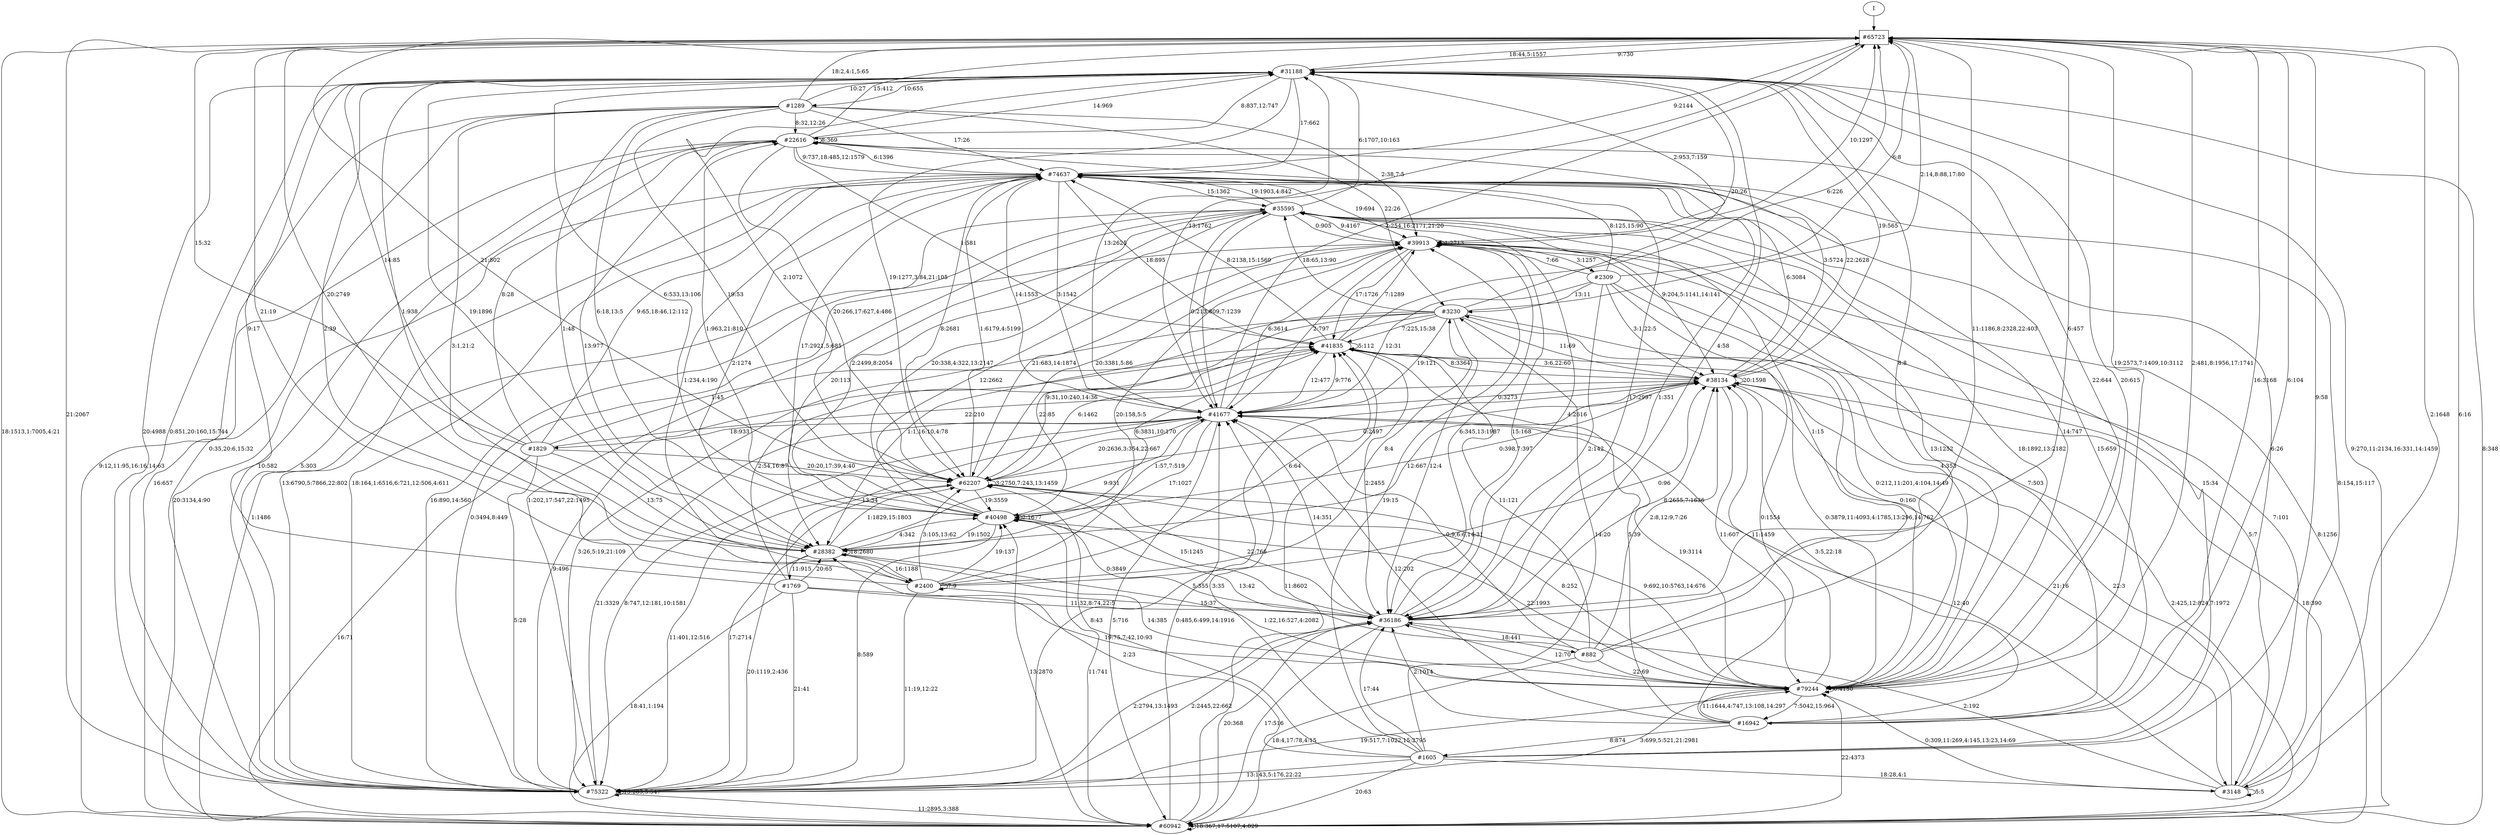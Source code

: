 // produced with flexfringe from git commitd1cf04ada0831d0605a3651971ef9a02091d8823
// dfasat/flexfringe -h=alergia -d=alergia_data -o=experiments/flexfringe_pautomac_study/flexfringe_data/exp48_n150_p0_01dfa -n=150 -p=0.01 /Users/nicholasrenninger/Google Drive/Grad School/specification learning/code/DPFA_DTS_product_experiment/dfasatInvestigations/experiments/flexfringe_pautomac_study/flexfringe_data/flexfringe_pautomac_study_train 
digraph DFA {
	0 [label="root" shape=box];
		I -> 0;
	0 [ label="#65723"  ];
		0 -> 1505 [label="9:730"  ];
		0 -> 6 [label="20:2749"  ];
		0 -> 23 [label="18:1513,1:7005,4:21"  ];
		0 -> 80 [label="16:3168"  ];
		0 -> 175 [label="19:2573,7:1409,10:3112"  ];
		0 -> 133 [label="21:2067"  ];
		0 -> 287 [label="2:1648"  ];
		0 -> 341 [label="13:1762"  ];
		0 -> 441 [label="11:1186,8:2328,22:403"  ];
	6 [ label="#28382"  ];
		6 -> 1422 [label="4:342"  ];
		6 -> 1505 [label="19:1896"  ];
		6 -> 6 [label="18:2680"  ];
		6 -> 24 [label="12:667"  ];
		6 -> 175 [label="14:385"  ];
		6 -> 133 [label="20:1119,2:436"  ];
		6 -> 341 [label="9:931"  ];
		6 -> 3487 [label="1:1829,15:1803"  ];
		6 -> 4122 [label="11:915"  ];
		6 -> 4899 [label="16:1188"  ];
	4122 [ label="#1769"  ];
		4122 -> 1505 [label="9:17"  ];
		4122 -> 6 [label="20:65"  ];
		4122 -> 23 [label="18:41,1:194"  ];
		4122 -> 175 [label="19:75,7:42,10:93"  ];
		4122 -> 89 [label="2:54,16:87"  ];
		4122 -> 133 [label="21:41"  ];
		4122 -> 341 [label="13:34"  ];
		4122 -> 441 [label="11:32,8:74,22:5"  ];
	4899 [ label="#2400"  ];
		4899 -> 0 [label="21:19"  ];
		4899 -> 1422 [label="19:137"  ];
		4899 -> 1505 [label="2:39"  ];
		4899 -> 24 [label="0:96"  ];
		4899 -> 89 [label="6:64"  ];
		4899 -> 133 [label="11:19,12:22"  ];
		4899 -> 240 [label="1:234,4:190"  ];
		4899 -> 362 [label="8:4"  ];
		4899 -> 441 [label="15:37"  ];
		4899 -> 3487 [label="3:105,13:62"  ];
		4899 -> 4899 [label="7:9"  ];
		4899 -> 12746 [label="20:158,5:5"  ];
	287 [ label="#3148"  ];
		287 -> 0 [label="6:16"  ];
		287 -> 24 [label="22:3"  ];
		287 -> 175 [label="0:309,11:269,4:145,13:23,14:69"  ];
		287 -> 240 [label="8:154,15:117"  ];
		287 -> 287 [label="5:5"  ];
		287 -> 341 [label="12:40"  ];
		287 -> 441 [label="2:192"  ];
		287 -> 12746 [label="7:101"  ];
	1505 [ label="#31188"  ];
		1505 -> 0 [label="18:44,5:1557"  ];
		1505 -> 1422 [label="6:533,13:106"  ];
		1505 -> 6 [label="1:938"  ];
		1505 -> 23 [label="9:270,11:2134,16:331,14:1459"  ];
		1505 -> 175 [label="22:644"  ];
		1505 -> 133 [label="0:851,20:160,15:744"  ];
		1505 -> 240 [label="17:662"  ];
		1505 -> 441 [label="4:58"  ];
		1505 -> 3487 [label="19:1277,3:84,21:105"  ];
		1505 -> 5497 [label="8:837,12:747"  ];
		1505 -> 7119 [label="10:655"  ];
		1505 -> 12746 [label="2:953,7:159"  ];
	7119 [ label="#1289"  ];
		7119 -> 0 [label="18:2,4:1,5:65"  ];
		7119 -> 1422 [label="6:18,13:5"  ];
		7119 -> 1505 [label="10:27"  ];
		7119 -> 6 [label="1:48"  ];
		7119 -> 23 [label="9:12,11:95,16:16,14:63"  ];
		7119 -> 133 [label="0:35,20:6,15:32"  ];
		7119 -> 240 [label="17:26"  ];
		7119 -> 362 [label="22:26"  ];
		7119 -> 3487 [label="19:53"  ];
		7119 -> 4899 [label="3:1,21:2"  ];
		7119 -> 5497 [label="8:32,12:26"  ];
		7119 -> 12746 [label="2:38,7:5"  ];
	23 [ label="#60942"  ];
		23 -> 1422 [label="13:2870"  ];
		23 -> 1505 [label="8:348"  ];
		23 -> 23 [label="18:367,17:5107,4:829"  ];
		23 -> 24 [label="2:425,12:824,7:1972"  ];
		23 -> 175 [label="22:4373"  ];
		23 -> 89 [label="11:8602"  ];
		23 -> 341 [label="0:485,6:499,14:1916"  ];
		23 -> 441 [label="20:368"  ];
		23 -> 2035 [label="1:1486"  ];
	89 [ label="#41835"  ];
		89 -> 0 [label="6:226"  ];
		89 -> 24 [label="3:6,22:60"  ];
		89 -> 175 [label="0:3879,11:4093,4:1785,13:296,14:762"  ];
		89 -> 89 [label="5:112"  ];
		89 -> 240 [label="8:2138,15:1569"  ];
		89 -> 341 [label="12:477"  ];
		89 -> 441 [label="2:2455"  ];
		89 -> 12746 [label="7:1289"  ];
	24 [ label="#38134"  ];
		24 -> 1505 [label="19:565"  ];
		24 -> 23 [label="18:390"  ];
		24 -> 24 [label="20:1598"  ];
		24 -> 175 [label="11:607"  ];
		24 -> 89 [label="8:3364"  ];
		24 -> 133 [label="5:355"  ];
		24 -> 240 [label="6:3084"  ];
		24 -> 287 [label="21:16"  ];
		24 -> 341 [label="0:3273"  ];
		24 -> 5497 [label="3:5724"  ];
	5497 [ label="#22616"  ];
		5497 -> 0 [label="15:412"  ];
		5497 -> 1505 [label="14:969"  ];
		5497 -> 6 [label="13:977"  ];
		5497 -> 23 [label="16:657"  ];
		5497 -> 24 [label="22:2628"  ];
		5497 -> 89 [label="1:581"  ];
		5497 -> 133 [label="5:303"  ];
		5497 -> 240 [label="9:737,18:485,12:1579"  ];
		5497 -> 3487 [label="20:266,17:627,4:486"  ];
		5497 -> 5497 [label="8:369"  ];
	1422 [ label="#40498"  ];
		1422 -> 1422 [label="2:1677"  ];
		1422 -> 6 [label="19:1502"  ];
		1422 -> 23 [label="11:741"  ];
		1422 -> 24 [label="0:398,7:397"  ];
		1422 -> 89 [label="6:3831,10:170"  ];
		1422 -> 133 [label="8:589"  ];
		1422 -> 240 [label="17:2921,5:685"  ];
		1422 -> 2035 [label="20:338,4:322,13:2147"  ];
		1422 -> 5497 [label="1:963,21:810"  ];
		1422 -> 12746 [label="12:2662"  ];
	80 [ label="#16942"  ];
		80 -> 0 [label="6:104"  ];
		80 -> 24 [label="3:5,22:18"  ];
		80 -> 175 [label="11:1644,4:747,13:108,14:297"  ];
		80 -> 89 [label="5:39"  ];
		80 -> 188 [label="8:874"  ];
		80 -> 240 [label="15:659"  ];
		80 -> 341 [label="12:202"  ];
		80 -> 362 [label="0:1554"  ];
		80 -> 441 [label="2:1014"  ];
		80 -> 12746 [label="7:503"  ];
	362 [ label="#3230"  ];
		362 -> 0 [label="2:14,8:88,17:80"  ];
		362 -> 1422 [label="22:85"  ];
		362 -> 1505 [label="20:26"  ];
		362 -> 6 [label="1:1,16:10,4:78"  ];
		362 -> 24 [label="11:69"  ];
		362 -> 175 [label="0:160"  ];
		362 -> 89 [label="7:225,15:38"  ];
		362 -> 133 [label="3:26,5:19,21:109"  ];
		362 -> 341 [label="19:121"  ];
		362 -> 441 [label="12:4"  ];
		362 -> 2035 [label="18:65,13:90"  ];
		362 -> 3487 [label="9:31,10:240,14:36"  ];
	188 [ label="#1605"  ];
		188 -> 0 [label="9:58"  ];
		188 -> 6 [label="2:23"  ];
		188 -> 23 [label="20:63"  ];
		188 -> 133 [label="13:143,5:176,22:22"  ];
		188 -> 287 [label="18:28,4:1"  ];
		188 -> 341 [label="3:35"  ];
		188 -> 362 [label="14:20"  ];
		188 -> 441 [label="17:44"  ];
		188 -> 2035 [label="15:34"  ];
		188 -> 3487 [label="8:43"  ];
		188 -> 5497 [label="6:26"  ];
		188 -> 12746 [label="19:15"  ];
	441 [ label="#36186"  ];
		441 -> 0 [label="6:457"  ];
		441 -> 1422 [label="0:3849"  ];
		441 -> 23 [label="17:516"  ];
		441 -> 24 [label="8:2655,7:1636"  ];
		441 -> 133 [label="2:2794,13:1493"  ];
		441 -> 240 [label="1:351"  ];
		441 -> 341 [label="14:351"  ];
		441 -> 2035 [label="4:2616"  ];
		441 -> 3487 [label="22:766"  ];
		441 -> 12746 [label="15:168"  ];
		441 -> 19108 [label="18:441"  ];
	19108 [ label="#882"  ];
		19108 -> 1422 [label="13:42"  ];
		19108 -> 1505 [label="8:8"  ];
		19108 -> 23 [label="18:4,17:78,4:15"  ];
		19108 -> 24 [label="2:8,12:9,7:26"  ];
		19108 -> 175 [label="22:69"  ];
		19108 -> 89 [label="11:121"  ];
		19108 -> 341 [label="0:9,6:6,14:31"  ];
		19108 -> 2035 [label="1:15"  ];
	2035 [ label="#35595"  ];
		2035 -> 1422 [label="2:2499,8:2054"  ];
		2035 -> 1505 [label="6:1707,10:163"  ];
		2035 -> 6 [label="20:113"  ];
		2035 -> 24 [label="9:204,5:1141,14:141"  ];
		2035 -> 175 [label="13:1252"  ];
		2035 -> 133 [label="1:202,17:547,22:1495"  ];
		2035 -> 240 [label="19:1903,4:842"  ];
		2035 -> 341 [label="3:809,7:1239"  ];
		2035 -> 12746 [label="0:905"  ];
	175 [ label="#79244"  ];
		175 -> 0 [label="2:481,8:1956,17:1741"  ];
		175 -> 1422 [label="22:1993"  ];
		175 -> 1505 [label="20:615"  ];
		175 -> 6 [label="1:22,16:527,4:2082"  ];
		175 -> 24 [label="11:1459"  ];
		175 -> 80 [label="7:5042,15:964"  ];
		175 -> 175 [label="0:4150"  ];
		175 -> 133 [label="3:699,5:521,21:2981"  ];
		175 -> 341 [label="19:3114"  ];
		175 -> 441 [label="12:70"  ];
		175 -> 2035 [label="18:1892,13:2182"  ];
		175 -> 3487 [label="9:692,10:5763,14:676"  ];
	3487 [ label="#62207"  ];
		3487 -> 0 [label="21:802"  ];
		3487 -> 1422 [label="19:3559"  ];
		3487 -> 1505 [label="2:1072"  ];
		3487 -> 24 [label="0:2497"  ];
		3487 -> 175 [label="8:252"  ];
		3487 -> 89 [label="6:1462"  ];
		3487 -> 133 [label="11:401,12:516"  ];
		3487 -> 240 [label="1:6179,4:5199"  ];
		3487 -> 441 [label="15:1245"  ];
		3487 -> 3487 [label="3:2750,7:243,13:1459"  ];
		3487 -> 12746 [label="20:3381,5:86"  ];
	341 [ label="#41677"  ];
		341 -> 0 [label="2:254,16:2171,21:20"  ];
		341 -> 1422 [label="1:57,7:519"  ];
		341 -> 1505 [label="13:2625"  ];
		341 -> 6 [label="17:1027"  ];
		341 -> 23 [label="5:716"  ];
		341 -> 89 [label="9:776"  ];
		341 -> 133 [label="8:747,12:181,10:1581"  ];
		341 -> 240 [label="14:1553"  ];
		341 -> 2035 [label="0:213"  ];
		341 -> 3048 [label="18:933"  ];
		341 -> 3487 [label="20:2636,3:354,22:667"  ];
		341 -> 12746 [label="6:3614"  ];
	3048 [ label="#1829"  ];
		3048 -> 0 [label="15:32"  ];
		3048 -> 1505 [label="14:85"  ];
		3048 -> 6 [label="13:75"  ];
		3048 -> 23 [label="16:71"  ];
		3048 -> 24 [label="22:210"  ];
		3048 -> 89 [label="1:45"  ];
		3048 -> 133 [label="5:28"  ];
		3048 -> 240 [label="9:65,18:46,12:112"  ];
		3048 -> 3487 [label="20:20,17:39,4:40"  ];
		3048 -> 5497 [label="8:28"  ];
	12746 [ label="#39913"  ];
		12746 -> 0 [label="10:1297"  ];
		12746 -> 37580 [label="3:1257"  ];
		12746 -> 23 [label="8:1256"  ];
		12746 -> 175 [label="4:353"  ];
		12746 -> 89 [label="17:1726"  ];
		12746 -> 341 [label="2:797"  ];
		12746 -> 441 [label="6:345,13:1987"  ];
		12746 -> 2035 [label="9:4167"  ];
		12746 -> 3487 [label="21:683,14:1874"  ];
		12746 -> 12746 [label="1:2713"  ];
	37580 [ label="#2309"  ];
		37580 -> 0 [label="6:8"  ];
		37580 -> 24 [label="3:1,22:5"  ];
		37580 -> 175 [label="0:212,11:201,4:104,14:49"  ];
		37580 -> 240 [label="8:125,15:90"  ];
		37580 -> 287 [label="5:7"  ];
		37580 -> 341 [label="12:31"  ];
		37580 -> 362 [label="13:11"  ];
		37580 -> 441 [label="2:142"  ];
		37580 -> 12746 [label="7:66"  ];
	133 [ label="#75322"  ];
		133 -> 1505 [label="20:4988"  ];
		133 -> 23 [label="11:2895,3:388"  ];
		133 -> 175 [label="19:517,7:1022,15:2795"  ];
		133 -> 89 [label="9:496"  ];
		133 -> 133 [label="13:283,5:547"  ];
		133 -> 240 [label="18:164,1:6516,6:721,12:506,4:611"  ];
		133 -> 341 [label="21:3329"  ];
		133 -> 441 [label="2:2445,22:662"  ];
		133 -> 2035 [label="16:890,14:560"  ];
		133 -> 3487 [label="17:2714"  ];
		133 -> 5497 [label="10:582"  ];
		133 -> 12746 [label="0:3494,8:449"  ];
	240 [ label="#74637"  ];
		240 -> 0 [label="9:2144"  ];
		240 -> 6 [label="2:1274"  ];
		240 -> 23 [label="20:3134,4:90"  ];
		240 -> 175 [label="14:747"  ];
		240 -> 89 [label="18:895"  ];
		240 -> 133 [label="13:6790,5:7866,22:802"  ];
		240 -> 341 [label="3:1542"  ];
		240 -> 441 [label="17:2997"  ];
		240 -> 2035 [label="15:1362"  ];
		240 -> 3487 [label="8:2681"  ];
		240 -> 5497 [label="6:1396"  ];
		240 -> 12746 [label="19:694"  ];
}
